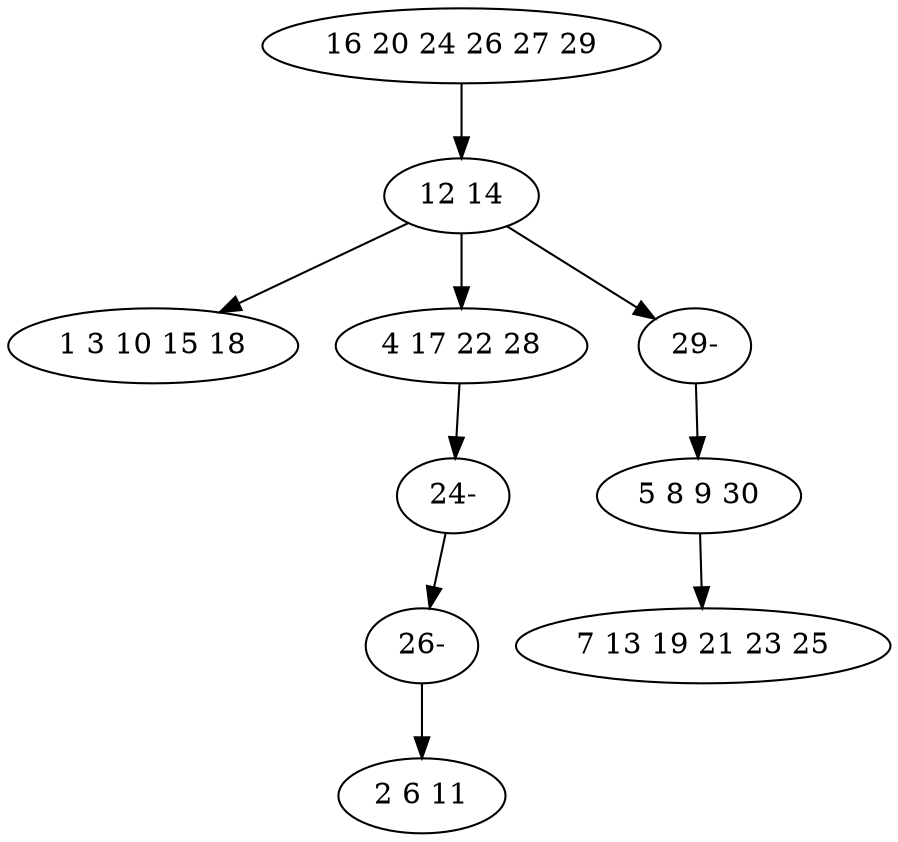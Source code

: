 digraph true_tree {
	"0" -> "1"
	"1" -> "2"
	"1" -> "3"
	"1" -> "7"
	"4" -> "5"
	"3" -> "8"
	"7" -> "4"
	"8" -> "9"
	"9" -> "6"
	"0" [label="16 20 24 26 27 29"];
	"1" [label="12 14"];
	"2" [label="1 3 10 15 18"];
	"3" [label="4 17 22 28"];
	"4" [label="5 8 9 30"];
	"5" [label="7 13 19 21 23 25"];
	"6" [label="2 6 11"];
	"7" [label="29-"];
	"8" [label="24-"];
	"9" [label="26-"];
}
